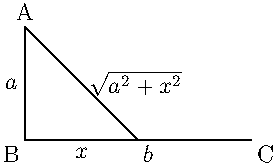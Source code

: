 /*
  A picture of a labeled triangle for Problem 7 of section 7.7.
*/

unitsize(2cm);

label("A",(0,1),align=N);
draw((0,1)--(0,0),L=Label("$a$"));
label("B",(0,0),align=SW);
draw((0,0)--(2,0),L=Label("$b$",align=SE));
label("$x$",midpoint((0,0)--midpoint((0,0)--(2,0))),align=S);
label("C",(2,0),SE);
draw((1,0)--(0,1),L=Label("$\sqrt{a^2+x^2}$",align=E));
